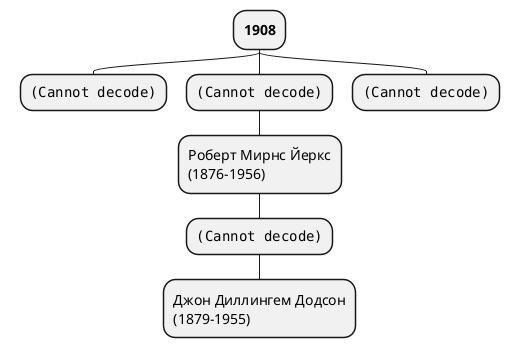 @startmindmap
'https://plantuml.com/mindmap-diagram
top to bottom direction
skinparam wrapWidth 200
skinparam align center

'left side


'top to bottom direction
'skinparam wrapWidth 200
'
'* электрический ток
'** сильный
'*** <img:/light.jpg{scale=0.3}>
'** слабый
'*** <img:/hard.jpg{scale=0.42}>

* **1908**
** <img:/zakon_1.jpg{scale=0.6}>

** <img:/Йеркс.png{scale=0.5}>
*** Роберт Мирнс Йеркс (1876-1956)
**** <img:/dodson.jpeg{scale=0.42}>
***** Джон Диллингем Додсон (1879-1955)
** <img:/zakon_2.jpg{scale=0.6}>





@endmindmap
